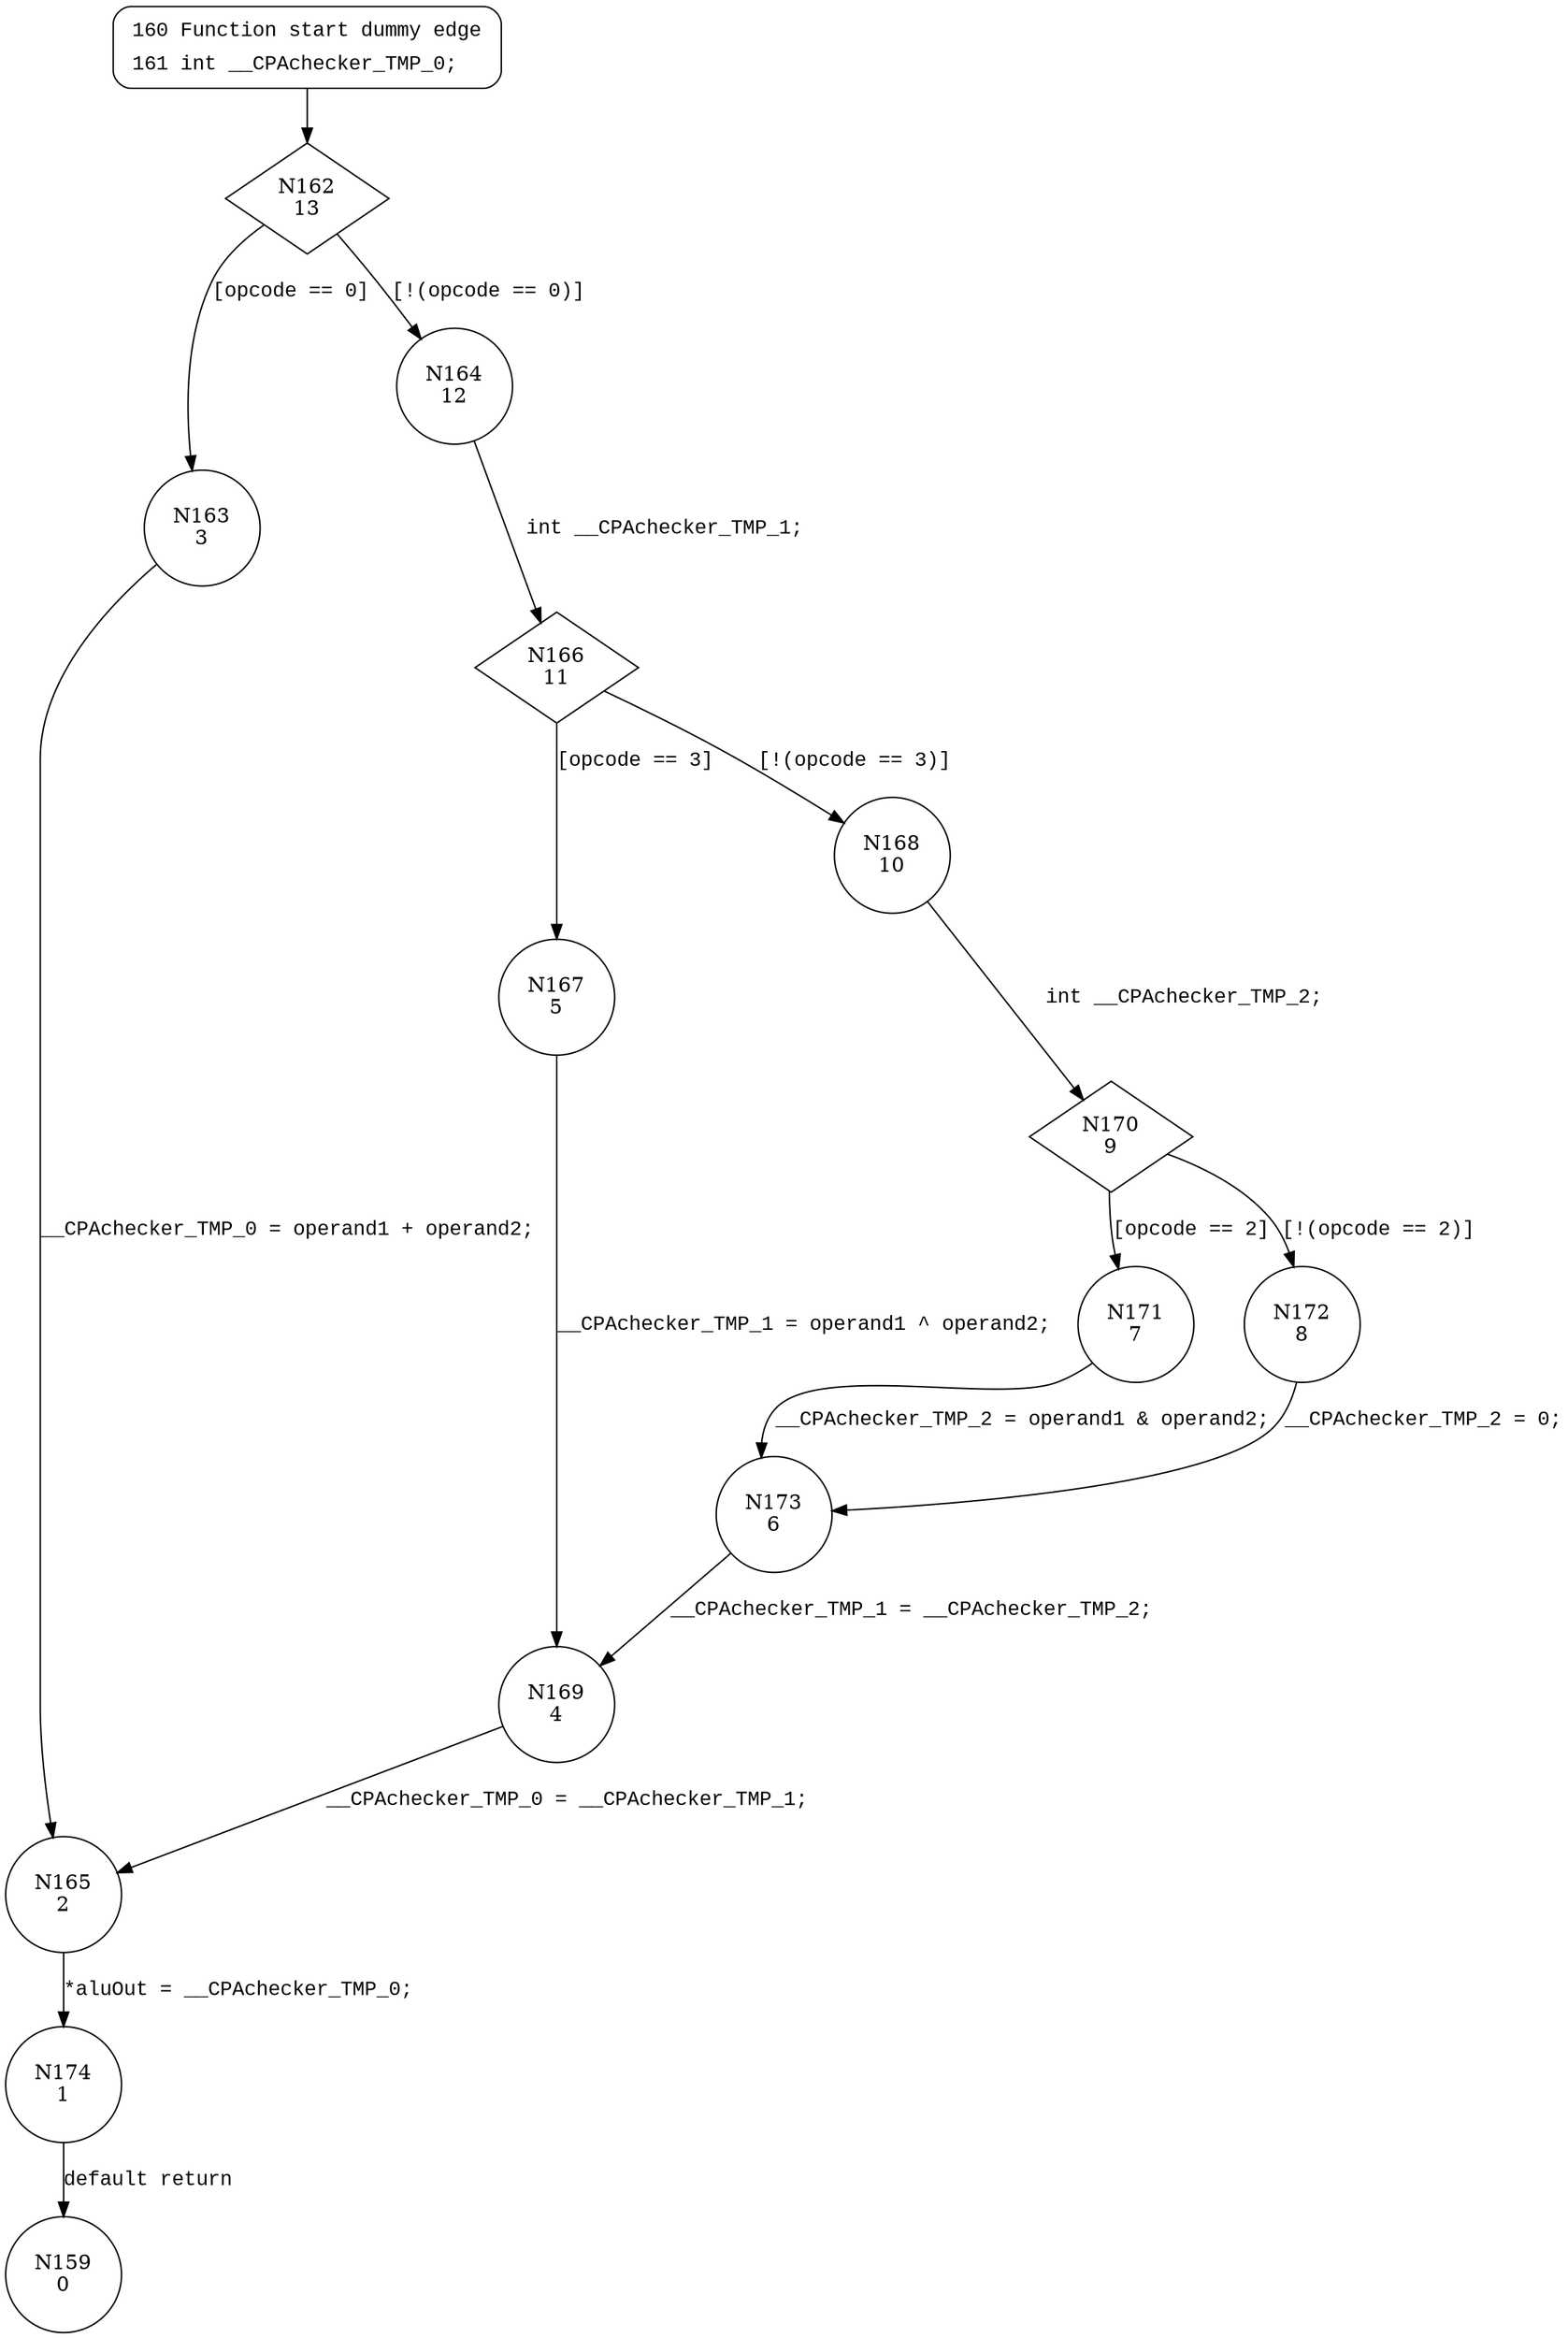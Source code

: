 digraph alu {
162 [shape="diamond" label="N162\n13"]
163 [shape="circle" label="N163\n3"]
164 [shape="circle" label="N164\n12"]
166 [shape="diamond" label="N166\n11"]
167 [shape="circle" label="N167\n5"]
168 [shape="circle" label="N168\n10"]
170 [shape="diamond" label="N170\n9"]
171 [shape="circle" label="N171\n7"]
172 [shape="circle" label="N172\n8"]
173 [shape="circle" label="N173\n6"]
169 [shape="circle" label="N169\n4"]
165 [shape="circle" label="N165\n2"]
174 [shape="circle" label="N174\n1"]
159 [shape="circle" label="N159\n0"]
160 [style="filled,bold" penwidth="1" fillcolor="white" fontname="Courier New" shape="Mrecord" label=<<table border="0" cellborder="0" cellpadding="3" bgcolor="white"><tr><td align="right">160</td><td align="left">Function start dummy edge</td></tr><tr><td align="right">161</td><td align="left">int __CPAchecker_TMP_0;</td></tr></table>>]
160 -> 162[label=""]
162 -> 163 [label="[opcode == 0]" fontname="Courier New"]
162 -> 164 [label="[!(opcode == 0)]" fontname="Courier New"]
166 -> 167 [label="[opcode == 3]" fontname="Courier New"]
166 -> 168 [label="[!(opcode == 3)]" fontname="Courier New"]
170 -> 171 [label="[opcode == 2]" fontname="Courier New"]
170 -> 172 [label="[!(opcode == 2)]" fontname="Courier New"]
173 -> 169 [label="__CPAchecker_TMP_1 = __CPAchecker_TMP_2;" fontname="Courier New"]
169 -> 165 [label="__CPAchecker_TMP_0 = __CPAchecker_TMP_1;" fontname="Courier New"]
165 -> 174 [label="*aluOut = __CPAchecker_TMP_0;" fontname="Courier New"]
171 -> 173 [label="__CPAchecker_TMP_2 = operand1 & operand2;" fontname="Courier New"]
163 -> 165 [label="__CPAchecker_TMP_0 = operand1 + operand2;" fontname="Courier New"]
164 -> 166 [label="int __CPAchecker_TMP_1;" fontname="Courier New"]
168 -> 170 [label="int __CPAchecker_TMP_2;" fontname="Courier New"]
172 -> 173 [label="__CPAchecker_TMP_2 = 0;" fontname="Courier New"]
174 -> 159 [label="default return" fontname="Courier New"]
167 -> 169 [label="__CPAchecker_TMP_1 = operand1 ^ operand2;" fontname="Courier New"]
}